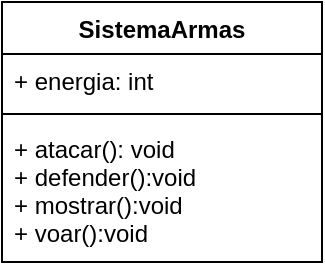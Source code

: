 <mxfile version="15.1.1" type="github"><diagram id="UDOpjt26UvhGQOOWERYm" name="Page-1"><mxGraphModel dx="525" dy="230" grid="1" gridSize="10" guides="1" tooltips="1" connect="1" arrows="1" fold="1" page="1" pageScale="1" pageWidth="827" pageHeight="1169" math="0" shadow="0"><root><mxCell id="0"/><mxCell id="1" parent="0"/><mxCell id="4_79RaWpzVJgLiDId3Sa-9" value="SistemaArmas" style="swimlane;fontStyle=1;align=center;verticalAlign=top;childLayout=stackLayout;horizontal=1;startSize=26;horizontalStack=0;resizeParent=1;resizeParentMax=0;resizeLast=0;collapsible=1;marginBottom=0;" vertex="1" parent="1"><mxGeometry x="240" y="220" width="160" height="130" as="geometry"/></mxCell><mxCell id="4_79RaWpzVJgLiDId3Sa-10" value="+ energia: int" style="text;strokeColor=none;fillColor=none;align=left;verticalAlign=top;spacingLeft=4;spacingRight=4;overflow=hidden;rotatable=0;points=[[0,0.5],[1,0.5]];portConstraint=eastwest;" vertex="1" parent="4_79RaWpzVJgLiDId3Sa-9"><mxGeometry y="26" width="160" height="26" as="geometry"/></mxCell><mxCell id="4_79RaWpzVJgLiDId3Sa-11" value="" style="line;strokeWidth=1;fillColor=none;align=left;verticalAlign=middle;spacingTop=-1;spacingLeft=3;spacingRight=3;rotatable=0;labelPosition=right;points=[];portConstraint=eastwest;" vertex="1" parent="4_79RaWpzVJgLiDId3Sa-9"><mxGeometry y="52" width="160" height="8" as="geometry"/></mxCell><mxCell id="4_79RaWpzVJgLiDId3Sa-12" value="+ atacar(): void&#10;+ defender():void&#10;+ mostrar():void&#10;+ voar():void" style="text;strokeColor=none;fillColor=none;align=left;verticalAlign=top;spacingLeft=4;spacingRight=4;overflow=hidden;rotatable=0;points=[[0,0.5],[1,0.5]];portConstraint=eastwest;" vertex="1" parent="4_79RaWpzVJgLiDId3Sa-9"><mxGeometry y="60" width="160" height="70" as="geometry"/></mxCell></root></mxGraphModel></diagram></mxfile>